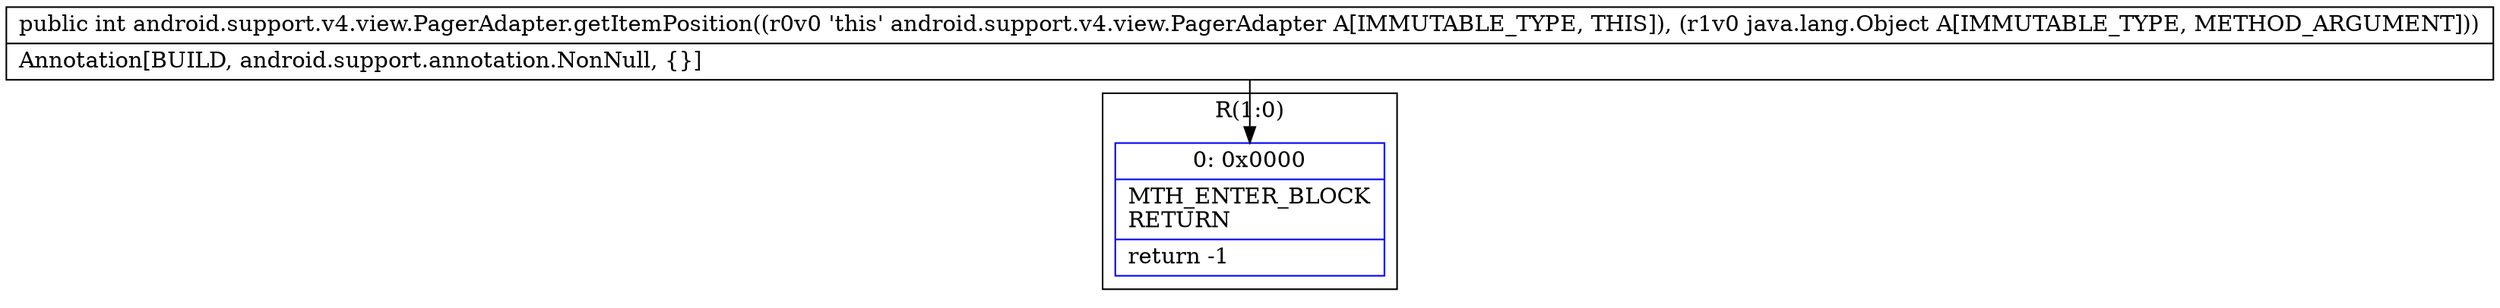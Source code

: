 digraph "CFG forandroid.support.v4.view.PagerAdapter.getItemPosition(Ljava\/lang\/Object;)I" {
subgraph cluster_Region_378566391 {
label = "R(1:0)";
node [shape=record,color=blue];
Node_0 [shape=record,label="{0\:\ 0x0000|MTH_ENTER_BLOCK\lRETURN\l|return \-1\l}"];
}
MethodNode[shape=record,label="{public int android.support.v4.view.PagerAdapter.getItemPosition((r0v0 'this' android.support.v4.view.PagerAdapter A[IMMUTABLE_TYPE, THIS]), (r1v0 java.lang.Object A[IMMUTABLE_TYPE, METHOD_ARGUMENT]))  | Annotation[BUILD, android.support.annotation.NonNull, \{\}]\l}"];
MethodNode -> Node_0;
}

